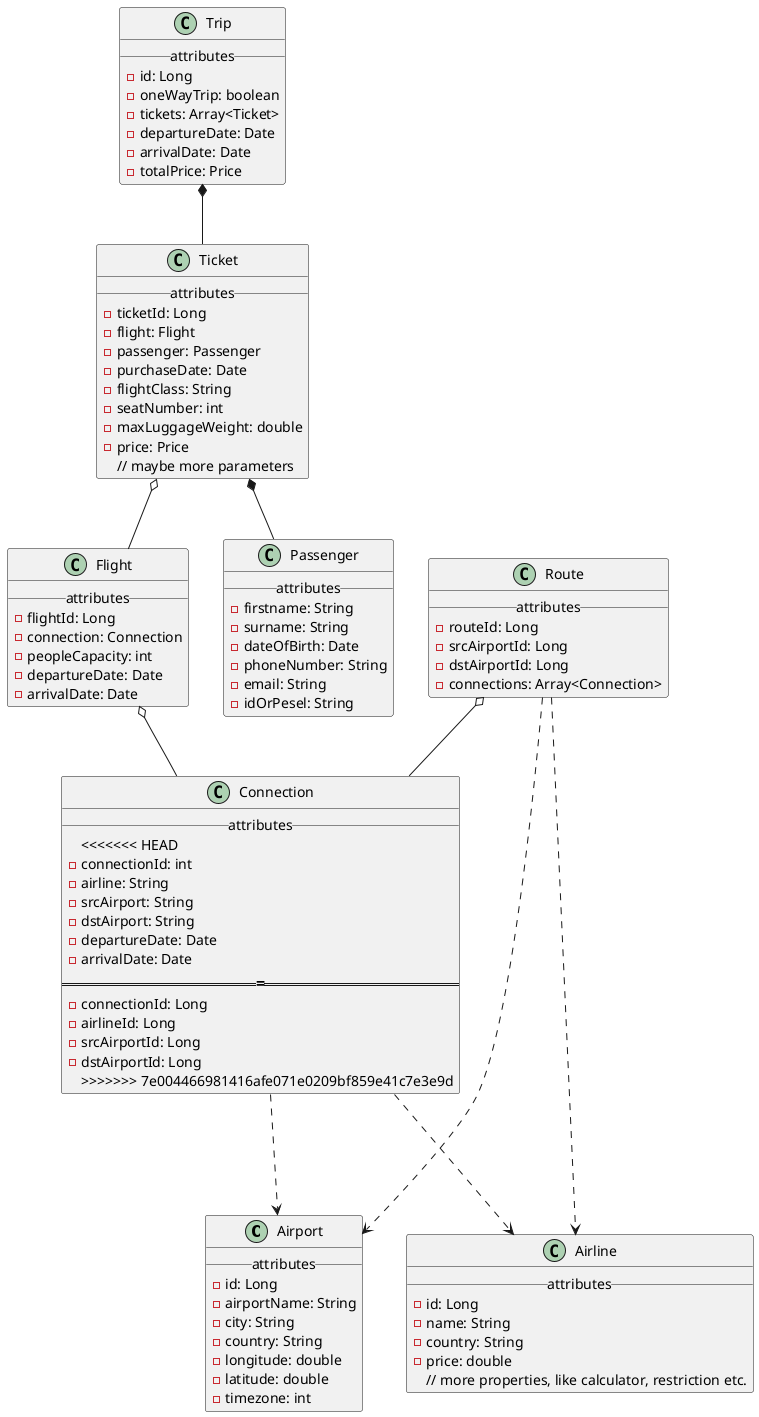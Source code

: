 @startuml entities

class Airport {
  __ attributes __
  - id: Long
  - airportName: String
  - city: String
  - country: String
  - longitude: double
  - latitude: double
  - timezone: int
}

class Airline {
  __ attributes __
  - id: Long
  - name: String
  - country: String
  - price: double
  // more properties, like calculator, restriction etc.
}

class Route {
  __ attributes __
  - routeId: Long
  - srcAirportId: Long
  - dstAirportId: Long
  - connections: Array<Connection>
}

class Connection {
  __ attributes __
<<<<<<< HEAD
  - connectionId: int
  - airline: String
  - srcAirport: String
  - dstAirport: String
  - departureDate: Date
  - arrivalDate: Date
=======
  - connectionId: Long
  - airlineId: Long
  - srcAirportId: Long
  - dstAirportId: Long
>>>>>>> 7e004466981416afe071e0209bf859e41c7e3e9d
}

class Flight {
  __ attributes __
  - flightId: Long
  - connection: Connection
  - peopleCapacity: int
  - departureDate: Date
  - arrivalDate: Date
}

class Ticket {
  __ attributes __
  - ticketId: Long
  - flight: Flight
  - passenger: Passenger
  - purchaseDate: Date
  - flightClass: String
  - seatNumber: int
  - maxLuggageWeight: double
  - price: Price
  // maybe more parameters
}

class Passenger {
  __ attributes __
  -firstname: String
  -surname: String
  -dateOfBirth: Date
  -phoneNumber: String
  -email: String
  -idOrPesel: String
}

class Trip {
  __ attributes __
  - id: Long
  - oneWayTrip: boolean
  - tickets: Array<Ticket>
  - departureDate: Date
  - arrivalDate: Date
  - totalPrice: Price
}

Route --.> Airport
Route --.> Airline
Route o-- Connection
Connection --.> Airline
Connection --.> Airport
Flight o-- Connection
Ticket o-- Flight
Ticket *-- Passenger
Trip *-- Ticket

@enduml
